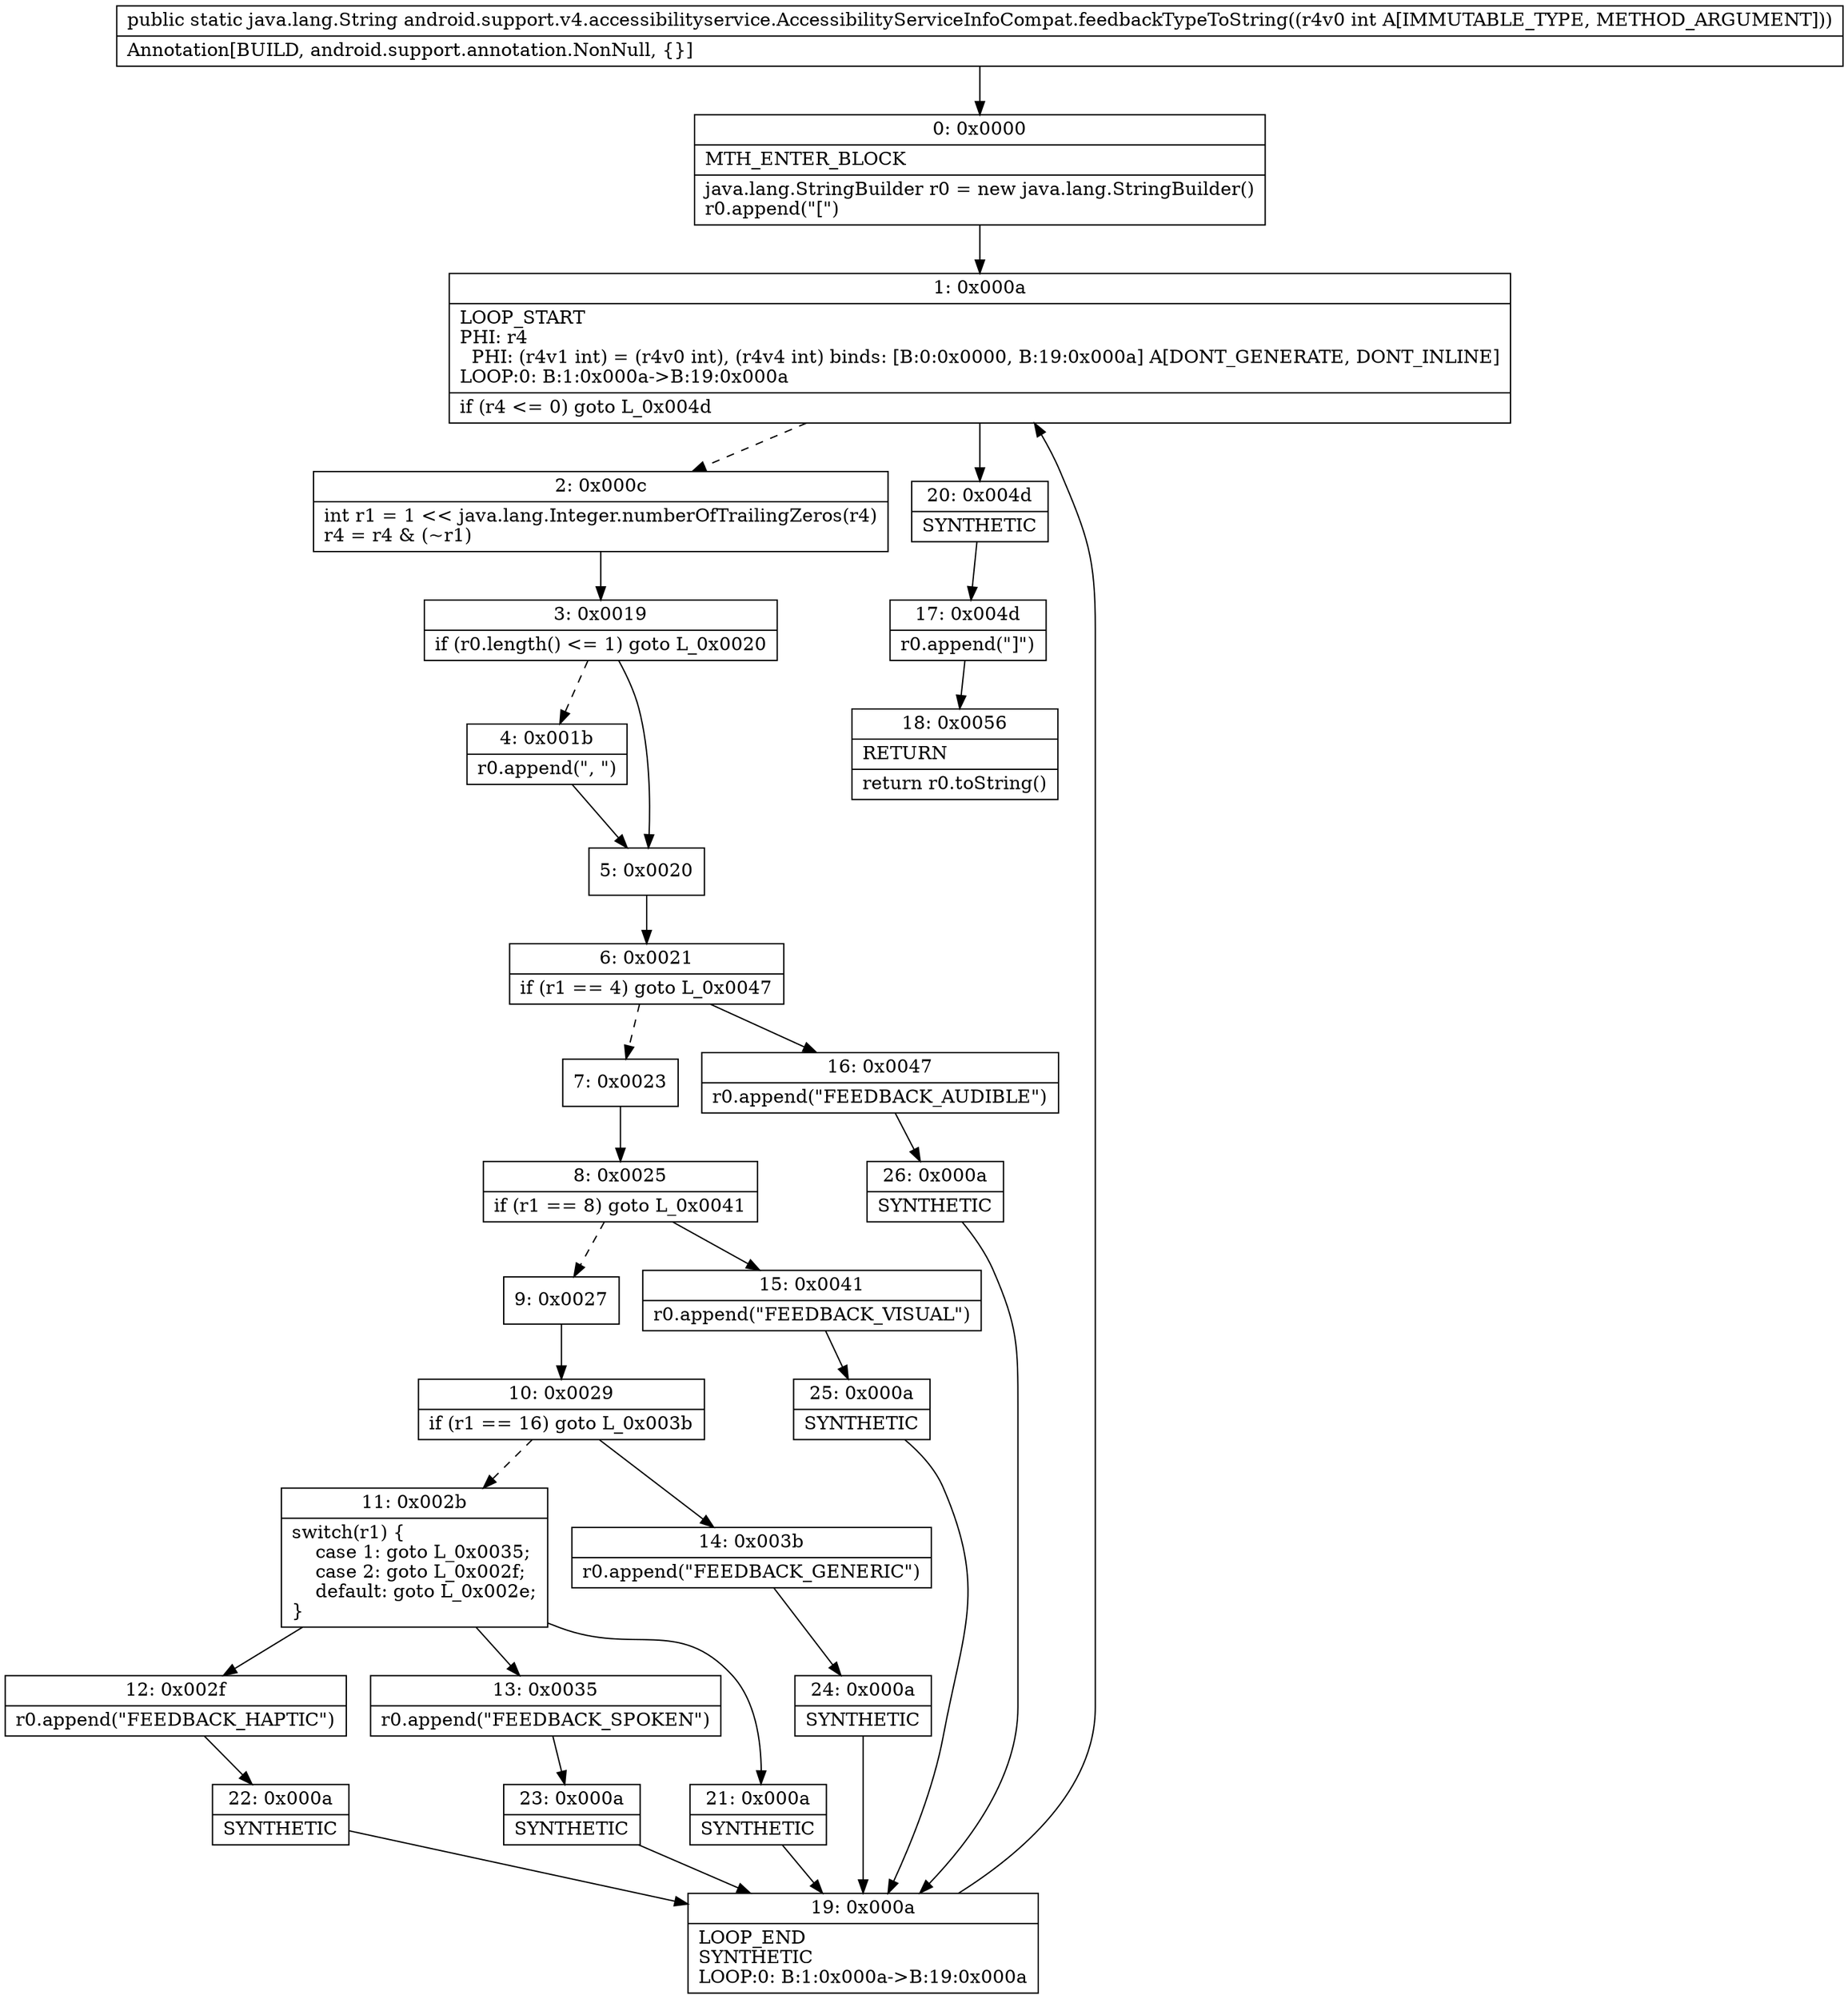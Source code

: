 digraph "CFG forandroid.support.v4.accessibilityservice.AccessibilityServiceInfoCompat.feedbackTypeToString(I)Ljava\/lang\/String;" {
Node_0 [shape=record,label="{0\:\ 0x0000|MTH_ENTER_BLOCK\l|java.lang.StringBuilder r0 = new java.lang.StringBuilder()\lr0.append(\"[\")\l}"];
Node_1 [shape=record,label="{1\:\ 0x000a|LOOP_START\lPHI: r4 \l  PHI: (r4v1 int) = (r4v0 int), (r4v4 int) binds: [B:0:0x0000, B:19:0x000a] A[DONT_GENERATE, DONT_INLINE]\lLOOP:0: B:1:0x000a\-\>B:19:0x000a\l|if (r4 \<= 0) goto L_0x004d\l}"];
Node_2 [shape=record,label="{2\:\ 0x000c|int r1 = 1 \<\< java.lang.Integer.numberOfTrailingZeros(r4)\lr4 = r4 & (~r1)\l}"];
Node_3 [shape=record,label="{3\:\ 0x0019|if (r0.length() \<= 1) goto L_0x0020\l}"];
Node_4 [shape=record,label="{4\:\ 0x001b|r0.append(\", \")\l}"];
Node_5 [shape=record,label="{5\:\ 0x0020}"];
Node_6 [shape=record,label="{6\:\ 0x0021|if (r1 == 4) goto L_0x0047\l}"];
Node_7 [shape=record,label="{7\:\ 0x0023}"];
Node_8 [shape=record,label="{8\:\ 0x0025|if (r1 == 8) goto L_0x0041\l}"];
Node_9 [shape=record,label="{9\:\ 0x0027}"];
Node_10 [shape=record,label="{10\:\ 0x0029|if (r1 == 16) goto L_0x003b\l}"];
Node_11 [shape=record,label="{11\:\ 0x002b|switch(r1) \{\l    case 1: goto L_0x0035;\l    case 2: goto L_0x002f;\l    default: goto L_0x002e;\l\}\l}"];
Node_12 [shape=record,label="{12\:\ 0x002f|r0.append(\"FEEDBACK_HAPTIC\")\l}"];
Node_13 [shape=record,label="{13\:\ 0x0035|r0.append(\"FEEDBACK_SPOKEN\")\l}"];
Node_14 [shape=record,label="{14\:\ 0x003b|r0.append(\"FEEDBACK_GENERIC\")\l}"];
Node_15 [shape=record,label="{15\:\ 0x0041|r0.append(\"FEEDBACK_VISUAL\")\l}"];
Node_16 [shape=record,label="{16\:\ 0x0047|r0.append(\"FEEDBACK_AUDIBLE\")\l}"];
Node_17 [shape=record,label="{17\:\ 0x004d|r0.append(\"]\")\l}"];
Node_18 [shape=record,label="{18\:\ 0x0056|RETURN\l|return r0.toString()\l}"];
Node_19 [shape=record,label="{19\:\ 0x000a|LOOP_END\lSYNTHETIC\lLOOP:0: B:1:0x000a\-\>B:19:0x000a\l}"];
Node_20 [shape=record,label="{20\:\ 0x004d|SYNTHETIC\l}"];
Node_21 [shape=record,label="{21\:\ 0x000a|SYNTHETIC\l}"];
Node_22 [shape=record,label="{22\:\ 0x000a|SYNTHETIC\l}"];
Node_23 [shape=record,label="{23\:\ 0x000a|SYNTHETIC\l}"];
Node_24 [shape=record,label="{24\:\ 0x000a|SYNTHETIC\l}"];
Node_25 [shape=record,label="{25\:\ 0x000a|SYNTHETIC\l}"];
Node_26 [shape=record,label="{26\:\ 0x000a|SYNTHETIC\l}"];
MethodNode[shape=record,label="{public static java.lang.String android.support.v4.accessibilityservice.AccessibilityServiceInfoCompat.feedbackTypeToString((r4v0 int A[IMMUTABLE_TYPE, METHOD_ARGUMENT]))  | Annotation[BUILD, android.support.annotation.NonNull, \{\}]\l}"];
MethodNode -> Node_0;
Node_0 -> Node_1;
Node_1 -> Node_2[style=dashed];
Node_1 -> Node_20;
Node_2 -> Node_3;
Node_3 -> Node_4[style=dashed];
Node_3 -> Node_5;
Node_4 -> Node_5;
Node_5 -> Node_6;
Node_6 -> Node_7[style=dashed];
Node_6 -> Node_16;
Node_7 -> Node_8;
Node_8 -> Node_9[style=dashed];
Node_8 -> Node_15;
Node_9 -> Node_10;
Node_10 -> Node_11[style=dashed];
Node_10 -> Node_14;
Node_11 -> Node_12;
Node_11 -> Node_13;
Node_11 -> Node_21;
Node_12 -> Node_22;
Node_13 -> Node_23;
Node_14 -> Node_24;
Node_15 -> Node_25;
Node_16 -> Node_26;
Node_17 -> Node_18;
Node_19 -> Node_1;
Node_20 -> Node_17;
Node_21 -> Node_19;
Node_22 -> Node_19;
Node_23 -> Node_19;
Node_24 -> Node_19;
Node_25 -> Node_19;
Node_26 -> Node_19;
}

